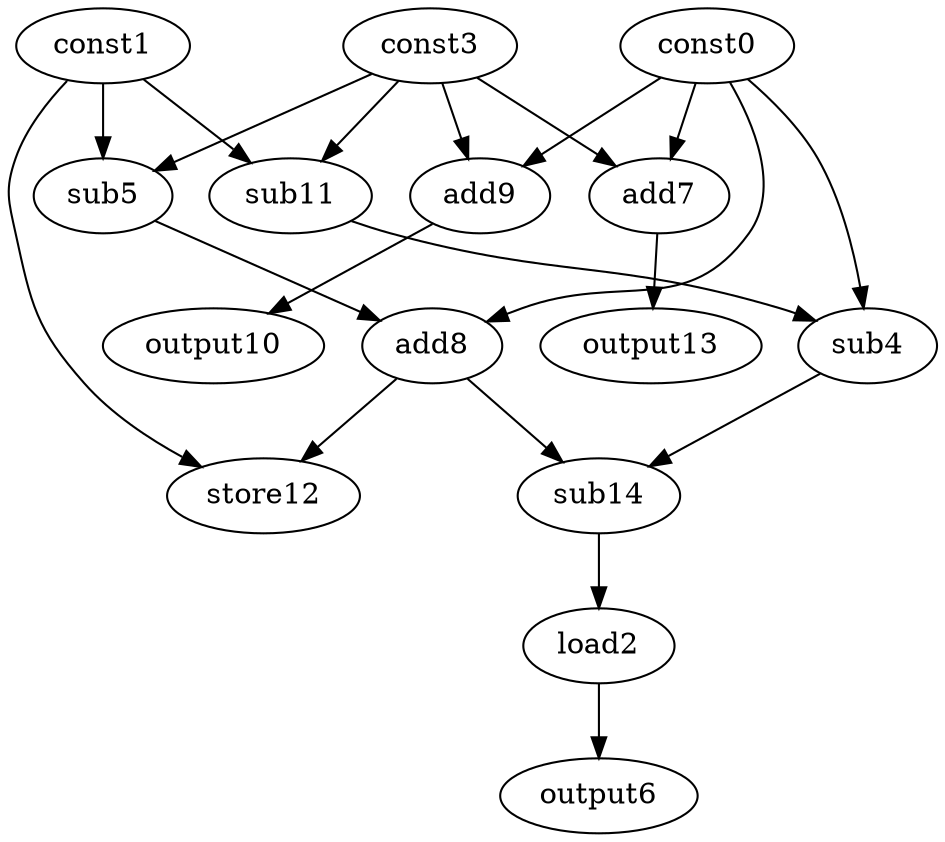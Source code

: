 digraph G { 
const0[opcode=const]; 
const1[opcode=const]; 
load2[opcode=load]; 
const3[opcode=const]; 
sub4[opcode=sub]; 
sub5[opcode=sub]; 
output6[opcode=output]; 
add7[opcode=add]; 
add8[opcode=add]; 
add9[opcode=add]; 
output10[opcode=output]; 
sub11[opcode=sub]; 
store12[opcode=store]; 
output13[opcode=output]; 
sub14[opcode=sub]; 
const1->sub5[operand=0];
const3->sub5[operand=1];
const0->add7[operand=0];
const3->add7[operand=1];
const0->add9[operand=0];
const3->add9[operand=1];
const1->sub11[operand=0];
const3->sub11[operand=1];
const0->sub4[operand=0];
sub11->sub4[operand=1];
const0->add8[operand=0];
sub5->add8[operand=1];
add9->output10[operand=0];
add7->output13[operand=0];
add8->store12[operand=0];
const1->store12[operand=1];
add8->sub14[operand=0];
sub4->sub14[operand=1];
sub14->load2[operand=0];
load2->output6[operand=0];
}
